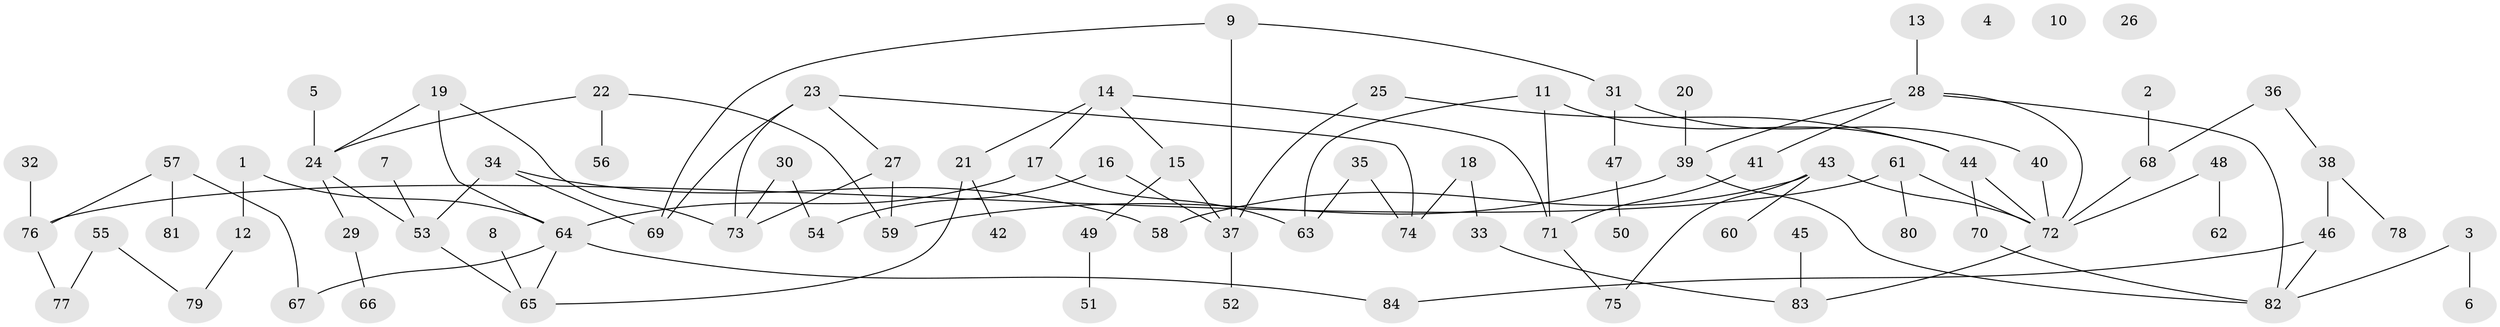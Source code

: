 // coarse degree distribution, {4: 0.08333333333333333, 3: 0.2916666666666667, 2: 0.4166666666666667, 8: 0.041666666666666664, 6: 0.041666666666666664, 1: 0.10416666666666667, 5: 0.020833333333333332}
// Generated by graph-tools (version 1.1) at 2025/48/03/04/25 22:48:24]
// undirected, 84 vertices, 102 edges
graph export_dot {
  node [color=gray90,style=filled];
  1;
  2;
  3;
  4;
  5;
  6;
  7;
  8;
  9;
  10;
  11;
  12;
  13;
  14;
  15;
  16;
  17;
  18;
  19;
  20;
  21;
  22;
  23;
  24;
  25;
  26;
  27;
  28;
  29;
  30;
  31;
  32;
  33;
  34;
  35;
  36;
  37;
  38;
  39;
  40;
  41;
  42;
  43;
  44;
  45;
  46;
  47;
  48;
  49;
  50;
  51;
  52;
  53;
  54;
  55;
  56;
  57;
  58;
  59;
  60;
  61;
  62;
  63;
  64;
  65;
  66;
  67;
  68;
  69;
  70;
  71;
  72;
  73;
  74;
  75;
  76;
  77;
  78;
  79;
  80;
  81;
  82;
  83;
  84;
  1 -- 12;
  1 -- 64;
  2 -- 68;
  3 -- 6;
  3 -- 82;
  5 -- 24;
  7 -- 53;
  8 -- 65;
  9 -- 31;
  9 -- 37;
  9 -- 69;
  11 -- 44;
  11 -- 63;
  11 -- 71;
  12 -- 79;
  13 -- 28;
  14 -- 15;
  14 -- 17;
  14 -- 21;
  14 -- 71;
  15 -- 37;
  15 -- 49;
  16 -- 37;
  16 -- 54;
  17 -- 63;
  17 -- 64;
  18 -- 33;
  18 -- 74;
  19 -- 24;
  19 -- 64;
  19 -- 73;
  20 -- 39;
  21 -- 42;
  21 -- 65;
  22 -- 24;
  22 -- 56;
  22 -- 59;
  23 -- 27;
  23 -- 69;
  23 -- 73;
  23 -- 74;
  24 -- 29;
  24 -- 53;
  25 -- 37;
  25 -- 44;
  27 -- 59;
  27 -- 73;
  28 -- 39;
  28 -- 41;
  28 -- 72;
  28 -- 82;
  29 -- 66;
  30 -- 54;
  30 -- 73;
  31 -- 40;
  31 -- 47;
  32 -- 76;
  33 -- 83;
  34 -- 53;
  34 -- 58;
  34 -- 69;
  35 -- 63;
  35 -- 74;
  36 -- 38;
  36 -- 68;
  37 -- 52;
  38 -- 46;
  38 -- 78;
  39 -- 59;
  39 -- 82;
  40 -- 72;
  41 -- 71;
  43 -- 58;
  43 -- 60;
  43 -- 72;
  43 -- 75;
  44 -- 70;
  44 -- 72;
  45 -- 83;
  46 -- 82;
  46 -- 84;
  47 -- 50;
  48 -- 62;
  48 -- 72;
  49 -- 51;
  53 -- 65;
  55 -- 77;
  55 -- 79;
  57 -- 67;
  57 -- 76;
  57 -- 81;
  61 -- 72;
  61 -- 76;
  61 -- 80;
  64 -- 65;
  64 -- 67;
  64 -- 84;
  68 -- 72;
  70 -- 82;
  71 -- 75;
  72 -- 83;
  76 -- 77;
}
